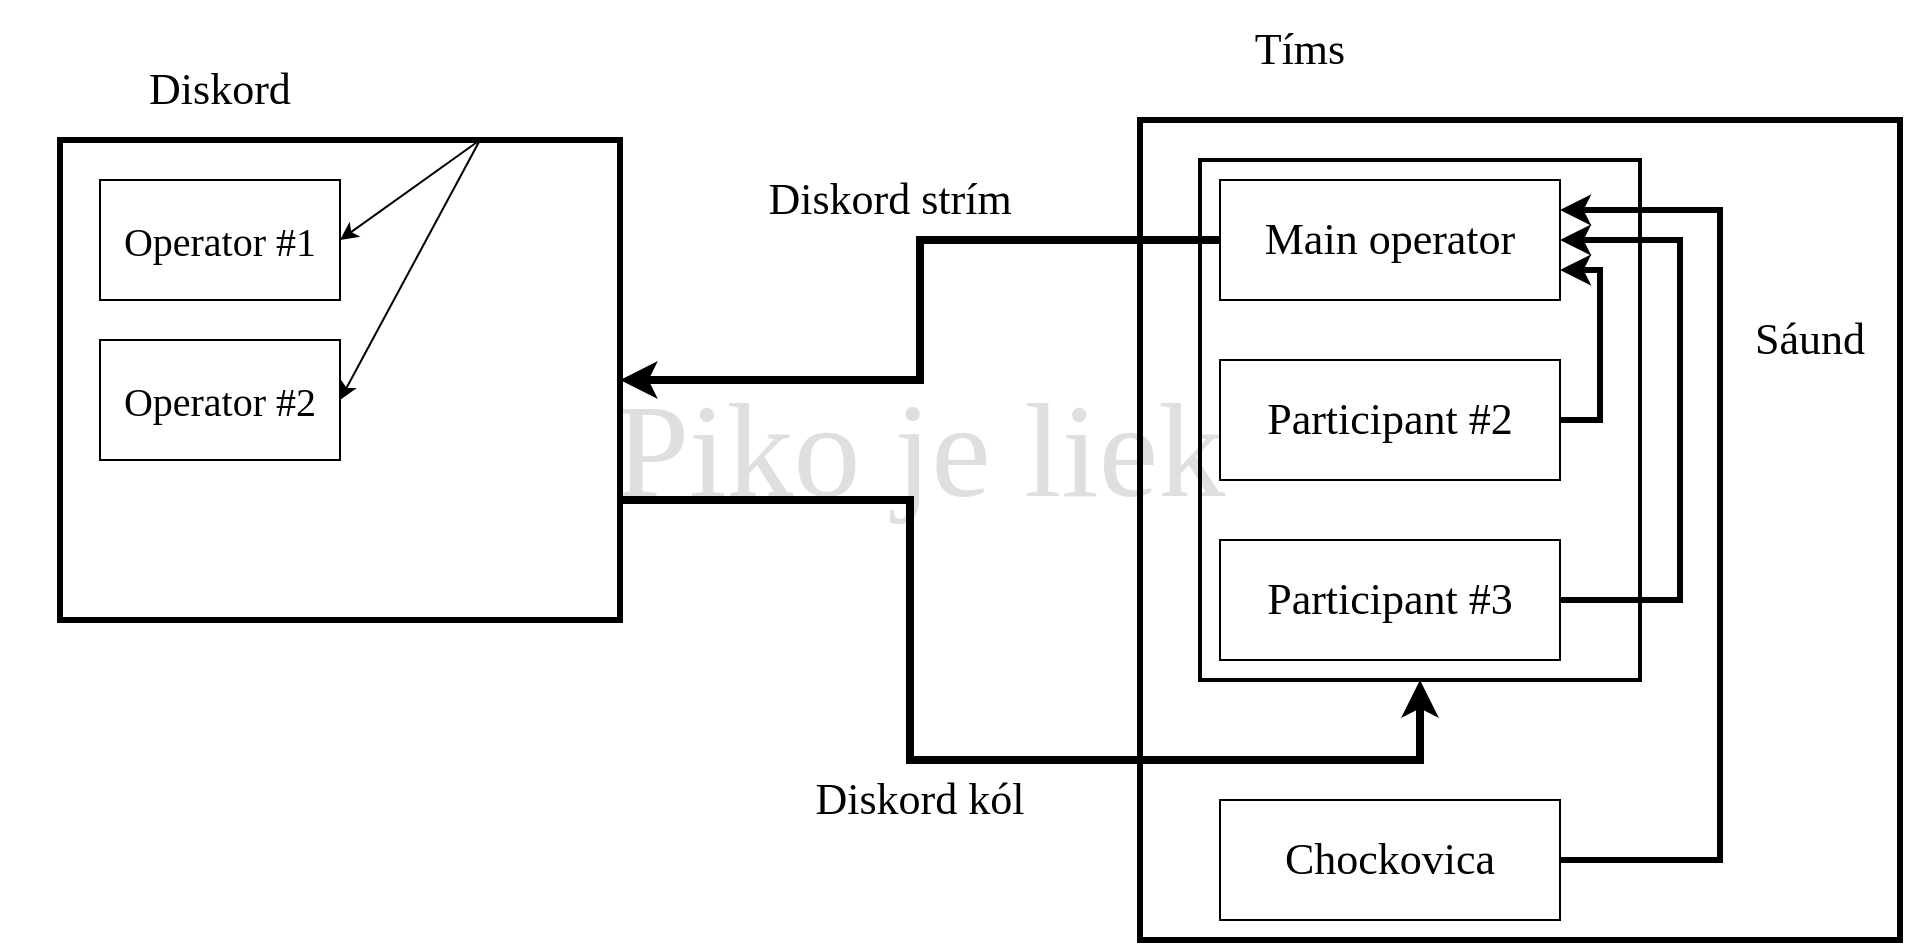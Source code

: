 <mxfile version="13.0.3" type="device"><diagram id="JH1srSN4JLZAmfU4fzVT" name="Page-1"><mxGraphModel dx="1102" dy="1023" grid="1" gridSize="10" guides="1" tooltips="1" connect="1" arrows="1" fold="1" page="1" pageScale="1" pageWidth="1169" pageHeight="827" math="0" shadow="0"><root><mxCell id="0"/><mxCell id="1" parent="0"/><mxCell id="EJsK7pGbai-RvNeFnKXq-2" value="" style="rounded=0;whiteSpace=wrap;html=1;fontFamily=Ubuntu;fontSize=20;strokeWidth=3;" parent="1" vertex="1"><mxGeometry x="620" y="120" width="380" height="410" as="geometry"/></mxCell><mxCell id="EJsK7pGbai-RvNeFnKXq-21" value="" style="rounded=0;whiteSpace=wrap;html=1;fontFamily=Ubuntu;fontSize=22;strokeWidth=2;" parent="1" vertex="1"><mxGeometry x="650" y="140" width="220" height="260" as="geometry"/></mxCell><mxCell id="EJsK7pGbai-RvNeFnKXq-9" style="edgeStyle=orthogonalEdgeStyle;rounded=0;orthogonalLoop=1;jettySize=auto;html=1;exitX=1;exitY=0.5;exitDx=0;exitDy=0;entryX=0;entryY=0.5;entryDx=0;entryDy=0;fontFamily=Ubuntu;fontSize=22;startArrow=classic;startFill=1;endArrow=none;endFill=0;strokeWidth=4;" parent="1" source="EJsK7pGbai-RvNeFnKXq-1" target="EJsK7pGbai-RvNeFnKXq-10" edge="1"><mxGeometry relative="1" as="geometry"/></mxCell><mxCell id="EJsK7pGbai-RvNeFnKXq-22" style="edgeStyle=orthogonalEdgeStyle;rounded=0;orthogonalLoop=1;jettySize=auto;html=1;exitX=1;exitY=0.75;exitDx=0;exitDy=0;entryX=0.5;entryY=1;entryDx=0;entryDy=0;startArrow=none;startFill=0;endArrow=classic;endFill=1;fontFamily=Ubuntu;fontSize=22;strokeWidth=4;" parent="1" source="EJsK7pGbai-RvNeFnKXq-1" target="EJsK7pGbai-RvNeFnKXq-21" edge="1"><mxGeometry relative="1" as="geometry"><Array as="points"><mxPoint x="505" y="310"/><mxPoint x="505" y="440"/><mxPoint x="760" y="440"/></Array></mxGeometry></mxCell><mxCell id="EJsK7pGbai-RvNeFnKXq-1" value="" style="rounded=0;whiteSpace=wrap;html=1;fontFamily=Ubuntu;fontSize=20;strokeWidth=3;" parent="1" vertex="1"><mxGeometry x="80" y="130" width="280" height="240" as="geometry"/></mxCell><mxCell id="EJsK7pGbai-RvNeFnKXq-8" style="edgeStyle=none;rounded=0;orthogonalLoop=1;jettySize=auto;html=1;exitX=0.75;exitY=0;exitDx=0;exitDy=0;entryX=1;entryY=0.5;entryDx=0;entryDy=0;fontFamily=Ubuntu;fontSize=22;" parent="1" source="EJsK7pGbai-RvNeFnKXq-1" target="EJsK7pGbai-RvNeFnKXq-6" edge="1"><mxGeometry relative="1" as="geometry"/></mxCell><mxCell id="EJsK7pGbai-RvNeFnKXq-7" style="rounded=0;orthogonalLoop=1;jettySize=auto;html=1;exitX=0.75;exitY=0;exitDx=0;exitDy=0;entryX=1;entryY=0.5;entryDx=0;entryDy=0;fontFamily=Ubuntu;fontSize=22;" parent="1" source="EJsK7pGbai-RvNeFnKXq-1" target="EJsK7pGbai-RvNeFnKXq-5" edge="1"><mxGeometry relative="1" as="geometry"/></mxCell><mxCell id="EJsK7pGbai-RvNeFnKXq-3" value="&lt;font style=&quot;font-size: 22px;&quot;&gt;Tíms&lt;/font&gt;" style="text;html=1;strokeColor=none;fillColor=none;align=center;verticalAlign=middle;whiteSpace=wrap;rounded=0;fontFamily=Ubuntu;fontSize=22;" parent="1" vertex="1"><mxGeometry x="620" y="60" width="160" height="50" as="geometry"/></mxCell><mxCell id="EJsK7pGbai-RvNeFnKXq-4" value="&lt;font style=&quot;font-size: 22px;&quot;&gt;Diskord&lt;/font&gt;" style="text;html=1;strokeColor=none;fillColor=none;align=center;verticalAlign=middle;whiteSpace=wrap;rounded=0;fontFamily=Ubuntu;fontSize=22;" parent="1" vertex="1"><mxGeometry x="80" y="80" width="160" height="50" as="geometry"/></mxCell><mxCell id="EJsK7pGbai-RvNeFnKXq-5" value="Operator #1" style="rounded=0;whiteSpace=wrap;html=1;fontFamily=Ubuntu;fontSize=20;" parent="1" vertex="1"><mxGeometry x="100" y="150" width="120" height="60" as="geometry"/></mxCell><mxCell id="EJsK7pGbai-RvNeFnKXq-6" value="&lt;span style=&quot;font-size: 20px;&quot;&gt;Operator #2&lt;br style=&quot;font-size: 20px;&quot;&gt;&lt;/span&gt;" style="rounded=0;whiteSpace=wrap;html=1;fontFamily=Ubuntu;fontSize=20;" parent="1" vertex="1"><mxGeometry x="100" y="230" width="120" height="60" as="geometry"/></mxCell><mxCell id="EJsK7pGbai-RvNeFnKXq-10" value="Main operator" style="rounded=0;whiteSpace=wrap;html=1;fontFamily=Ubuntu;fontSize=22;" parent="1" vertex="1"><mxGeometry x="660" y="150" width="170" height="60" as="geometry"/></mxCell><mxCell id="EJsK7pGbai-RvNeFnKXq-11" value="Diskord strím" style="text;html=1;strokeColor=none;fillColor=none;align=center;verticalAlign=middle;whiteSpace=wrap;rounded=0;fontFamily=Ubuntu;fontSize=22;" parent="1" vertex="1"><mxGeometry x="420" y="150" width="150" height="20" as="geometry"/></mxCell><mxCell id="EJsK7pGbai-RvNeFnKXq-19" style="edgeStyle=orthogonalEdgeStyle;rounded=0;orthogonalLoop=1;jettySize=auto;html=1;exitX=1;exitY=0.5;exitDx=0;exitDy=0;entryX=1;entryY=0.25;entryDx=0;entryDy=0;startArrow=none;startFill=0;fontFamily=Ubuntu;fontSize=22;strokeWidth=3;" parent="1" source="EJsK7pGbai-RvNeFnKXq-13" target="EJsK7pGbai-RvNeFnKXq-10" edge="1"><mxGeometry relative="1" as="geometry"><Array as="points"><mxPoint x="910" y="490"/><mxPoint x="910" y="165"/></Array></mxGeometry></mxCell><mxCell id="EJsK7pGbai-RvNeFnKXq-13" value="Chockovica" style="rounded=0;whiteSpace=wrap;html=1;fontFamily=Ubuntu;fontSize=22;" parent="1" vertex="1"><mxGeometry x="660" y="460" width="170" height="60" as="geometry"/></mxCell><mxCell id="EJsK7pGbai-RvNeFnKXq-18" style="edgeStyle=orthogonalEdgeStyle;rounded=0;orthogonalLoop=1;jettySize=auto;html=1;exitX=1;exitY=0.5;exitDx=0;exitDy=0;entryX=1;entryY=0.75;entryDx=0;entryDy=0;startArrow=none;startFill=0;fontFamily=Ubuntu;fontSize=22;strokeWidth=3;" parent="1" source="EJsK7pGbai-RvNeFnKXq-15" target="EJsK7pGbai-RvNeFnKXq-10" edge="1"><mxGeometry relative="1" as="geometry"/></mxCell><mxCell id="EJsK7pGbai-RvNeFnKXq-15" value="Participant #2" style="rounded=0;whiteSpace=wrap;html=1;fontFamily=Ubuntu;fontSize=22;" parent="1" vertex="1"><mxGeometry x="660" y="240" width="170" height="60" as="geometry"/></mxCell><mxCell id="EJsK7pGbai-RvNeFnKXq-17" style="edgeStyle=orthogonalEdgeStyle;rounded=0;orthogonalLoop=1;jettySize=auto;html=1;exitX=1;exitY=0.5;exitDx=0;exitDy=0;entryX=1;entryY=0.5;entryDx=0;entryDy=0;startArrow=none;startFill=0;fontFamily=Ubuntu;fontSize=22;strokeWidth=3;" parent="1" source="EJsK7pGbai-RvNeFnKXq-16" target="EJsK7pGbai-RvNeFnKXq-10" edge="1"><mxGeometry relative="1" as="geometry"><Array as="points"><mxPoint x="890" y="360"/><mxPoint x="890" y="180"/></Array></mxGeometry></mxCell><mxCell id="EJsK7pGbai-RvNeFnKXq-16" value="Participant #3" style="rounded=0;whiteSpace=wrap;html=1;fontFamily=Ubuntu;fontSize=22;" parent="1" vertex="1"><mxGeometry x="660" y="330" width="170" height="60" as="geometry"/></mxCell><mxCell id="EJsK7pGbai-RvNeFnKXq-20" value="Sáund" style="text;html=1;strokeColor=none;fillColor=none;align=center;verticalAlign=middle;whiteSpace=wrap;rounded=0;fontFamily=Ubuntu;fontSize=22;" parent="1" vertex="1"><mxGeometry x="920" y="220" width="70" height="20" as="geometry"/></mxCell><mxCell id="EJsK7pGbai-RvNeFnKXq-23" value="Diskord kól" style="text;html=1;strokeColor=none;fillColor=none;align=center;verticalAlign=middle;whiteSpace=wrap;rounded=0;fontFamily=Ubuntu;fontSize=22;" parent="1" vertex="1"><mxGeometry x="450" y="450" width="120" height="20" as="geometry"/></mxCell><mxCell id="EJsK7pGbai-RvNeFnKXq-24" value="Piko je liek" style="text;html=1;strokeColor=none;fillColor=none;align=center;verticalAlign=middle;whiteSpace=wrap;rounded=0;fontFamily=Ubuntu;fontSize=67;opacity=12;textOpacity=12;" parent="1" vertex="1"><mxGeometry x="50" y="60" width="920" height="450" as="geometry"/></mxCell></root></mxGraphModel></diagram></mxfile>